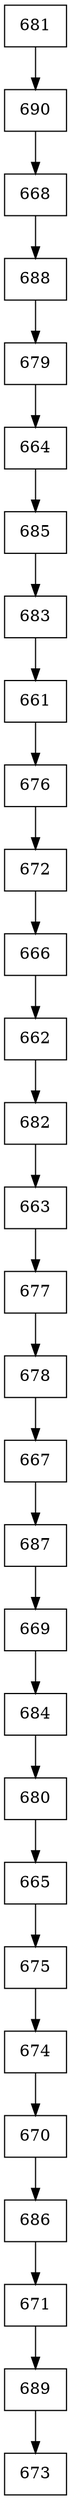 digraph G {
  node [shape=record];
  node0 [label="{681}"];
  node0 -> node1;
  node1 [label="{690}"];
  node1 -> node2;
  node2 [label="{668}"];
  node2 -> node3;
  node3 [label="{688}"];
  node3 -> node4;
  node4 [label="{679}"];
  node4 -> node5;
  node5 [label="{664}"];
  node5 -> node6;
  node6 [label="{685}"];
  node6 -> node7;
  node7 [label="{683}"];
  node7 -> node8;
  node8 [label="{661}"];
  node8 -> node9;
  node9 [label="{676}"];
  node9 -> node10;
  node10 [label="{672}"];
  node10 -> node11;
  node11 [label="{666}"];
  node11 -> node12;
  node12 [label="{662}"];
  node12 -> node13;
  node13 [label="{682}"];
  node13 -> node14;
  node14 [label="{663}"];
  node14 -> node15;
  node15 [label="{677}"];
  node15 -> node16;
  node16 [label="{678}"];
  node16 -> node17;
  node17 [label="{667}"];
  node17 -> node18;
  node18 [label="{687}"];
  node18 -> node19;
  node19 [label="{669}"];
  node19 -> node20;
  node20 [label="{684}"];
  node20 -> node21;
  node21 [label="{680}"];
  node21 -> node22;
  node22 [label="{665}"];
  node22 -> node23;
  node23 [label="{675}"];
  node23 -> node24;
  node24 [label="{674}"];
  node24 -> node25;
  node25 [label="{670}"];
  node25 -> node26;
  node26 [label="{686}"];
  node26 -> node27;
  node27 [label="{671}"];
  node27 -> node28;
  node28 [label="{689}"];
  node28 -> node29;
  node29 [label="{673}"];
}
